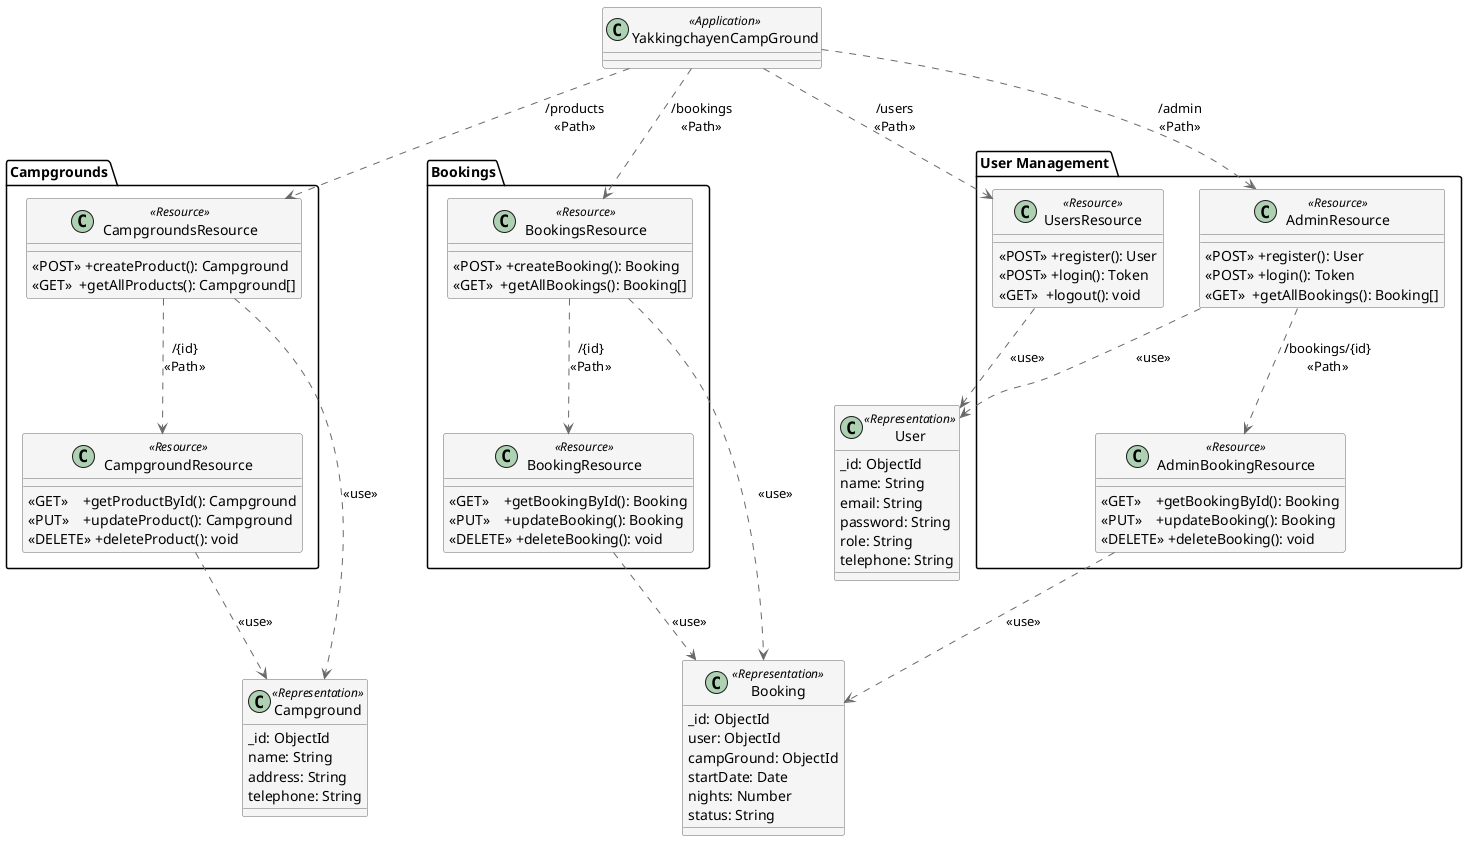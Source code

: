 @startuml
skinparam class {
  BackgroundColor WhiteSmoke
  BorderColor DimGray
  ArrowColor  DimGray
}

/' =========================================
   APPLICATION
========================================= '/
class YakkingchayenCampGround <<Application>>

/' =========================================
   RESOURCES
========================================= '/
package "User Management" {
  class UsersResource <<Resource>> {
    «POST» +register(): User
    «POST» +login(): Token
    «GET»  +logout(): void
  }

  class AdminResource <<Resource>> {
    «POST» +register(): User
    «POST» +login(): Token
    «GET»  +getAllBookings(): Booking[]
  }

  class AdminBookingResource <<Resource>> {
    «GET»    +getBookingById(): Booking
    «PUT»    +updateBooking(): Booking
    «DELETE» +deleteBooking(): void
  }
}

package "Campgrounds" {
  class CampgroundsResource <<Resource>> {
    «POST» +createProduct(): Campground
    «GET»  +getAllProducts(): Campground[]
  }

  class CampgroundResource <<Resource>> {
    «GET»    +getProductById(): Campground
    «PUT»    +updateProduct(): Campground
    «DELETE» +deleteProduct(): void
  }
}

package "Bookings" {
  class BookingsResource <<Resource>> {
    «POST» +createBooking(): Booking
    «GET»  +getAllBookings(): Booking[]
  }

  class BookingResource <<Resource>> {
    «GET»    +getBookingById(): Booking
    «PUT»    +updateBooking(): Booking
    «DELETE» +deleteBooking(): void
  }
}

/' =========================================
   REPRESENTATIONS
========================================= '/
class User <<Representation>> {
  _id: ObjectId
  name: String
  email: String
  password: String
  role: String
  telephone: String
}

class Campground <<Representation>> {
  _id: ObjectId
  name: String
  address: String
  telephone: String
}

class Booking <<Representation>> {
  _id: ObjectId
  user: ObjectId
  campGround: ObjectId
  startDate: Date
  nights: Number
  status: String
}

/' =========================================
   PATH RELATIONS
========================================= '/
YakkingchayenCampGround -[dashed]-> UsersResource          : /users\n<<Path>>
YakkingchayenCampGround -[dashed]-> AdminResource          : /admin\n<<Path>>
YakkingchayenCampGround -[dashed]-> CampgroundsResource    : /products\n<<Path>>
YakkingchayenCampGround -[dashed]-> BookingsResource       : /bookings\n<<Path>>

AdminResource     -[dashed]-> AdminBookingResource : /bookings/{id}\n<<Path>>
CampgroundsResource -[dashed]-> CampgroundResource : /{id}\n<<Path>>
BookingsResource  -[dashed]-> BookingResource      : /{id}\n<<Path>>

/' =========================================
   USE RELATIONS
========================================= '/
UsersResource        ..> User        : <<use>>
AdminResource        ..> User        : <<use>>
CampgroundResource   ..> Campground  : <<use>>
CampgroundsResource  ..> Campground  : <<use>>
BookingResource      ..> Booking     : <<use>>
BookingsResource     ..> Booking     : <<use>>
AdminBookingResource ..> Booking     : <<use>>
@enduml